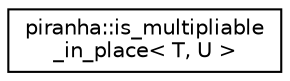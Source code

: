 digraph "Graphical Class Hierarchy"
{
  edge [fontname="Helvetica",fontsize="10",labelfontname="Helvetica",labelfontsize="10"];
  node [fontname="Helvetica",fontsize="10",shape=record];
  rankdir="LR";
  Node0 [label="piranha::is_multipliable\l_in_place\< T, U \>",height=0.2,width=0.4,color="black", fillcolor="white", style="filled",URL="$classpiranha_1_1is__multipliable__in__place.html",tooltip="In-place multipliable type trait. "];
}
